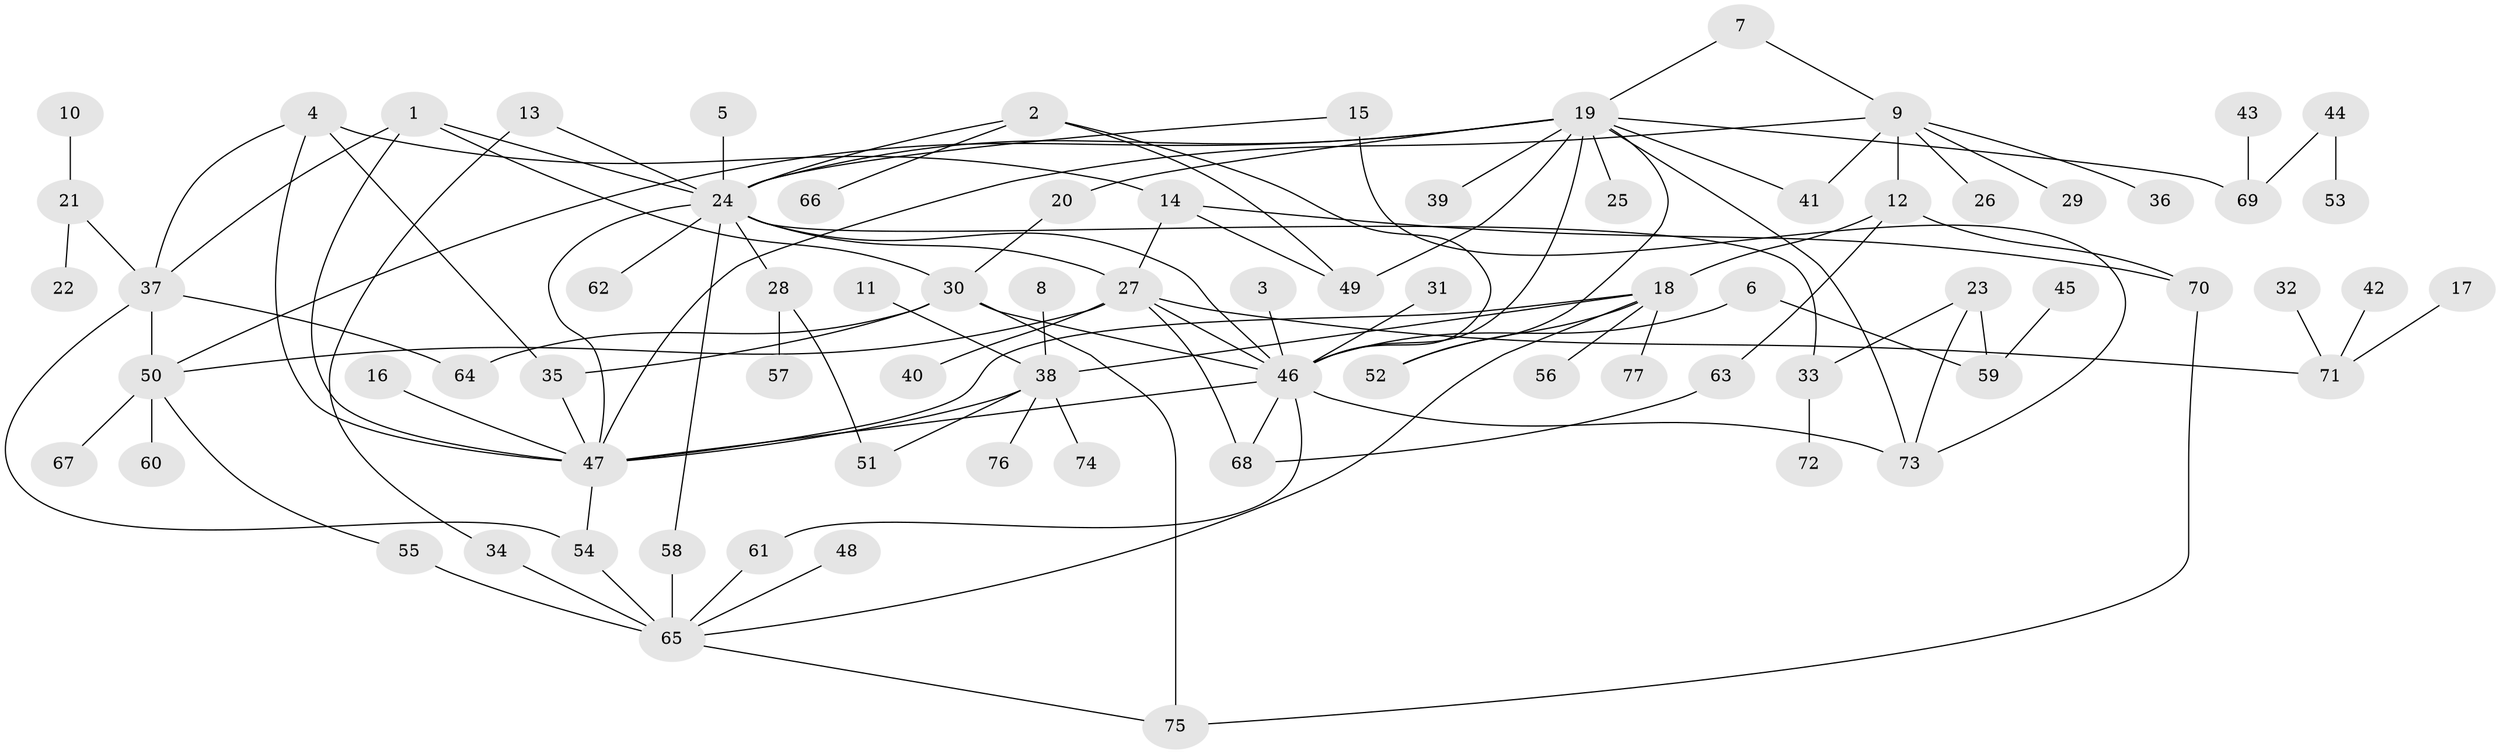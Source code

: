 // original degree distribution, {12: 0.015748031496062992, 15: 0.007874015748031496, 4: 0.07874015748031496, 5: 0.023622047244094488, 8: 0.031496062992125984, 7: 0.007874015748031496, 9: 0.007874015748031496, 2: 0.2125984251968504, 14: 0.007874015748031496, 1: 0.5039370078740157, 3: 0.07086614173228346, 6: 0.023622047244094488, 11: 0.007874015748031496}
// Generated by graph-tools (version 1.1) at 2025/36/03/04/25 23:36:56]
// undirected, 77 vertices, 113 edges
graph export_dot {
  node [color=gray90,style=filled];
  1;
  2;
  3;
  4;
  5;
  6;
  7;
  8;
  9;
  10;
  11;
  12;
  13;
  14;
  15;
  16;
  17;
  18;
  19;
  20;
  21;
  22;
  23;
  24;
  25;
  26;
  27;
  28;
  29;
  30;
  31;
  32;
  33;
  34;
  35;
  36;
  37;
  38;
  39;
  40;
  41;
  42;
  43;
  44;
  45;
  46;
  47;
  48;
  49;
  50;
  51;
  52;
  53;
  54;
  55;
  56;
  57;
  58;
  59;
  60;
  61;
  62;
  63;
  64;
  65;
  66;
  67;
  68;
  69;
  70;
  71;
  72;
  73;
  74;
  75;
  76;
  77;
  1 -- 24 [weight=1.0];
  1 -- 30 [weight=1.0];
  1 -- 37 [weight=1.0];
  1 -- 47 [weight=1.0];
  2 -- 24 [weight=1.0];
  2 -- 46 [weight=1.0];
  2 -- 49 [weight=1.0];
  2 -- 66 [weight=1.0];
  3 -- 46 [weight=1.0];
  4 -- 14 [weight=1.0];
  4 -- 35 [weight=1.0];
  4 -- 37 [weight=1.0];
  4 -- 47 [weight=1.0];
  5 -- 24 [weight=1.0];
  6 -- 46 [weight=1.0];
  6 -- 59 [weight=1.0];
  7 -- 9 [weight=1.0];
  7 -- 19 [weight=1.0];
  8 -- 38 [weight=1.0];
  9 -- 12 [weight=1.0];
  9 -- 26 [weight=1.0];
  9 -- 29 [weight=1.0];
  9 -- 36 [weight=1.0];
  9 -- 41 [weight=1.0];
  9 -- 47 [weight=1.0];
  10 -- 21 [weight=1.0];
  11 -- 38 [weight=1.0];
  12 -- 18 [weight=1.0];
  12 -- 63 [weight=1.0];
  12 -- 70 [weight=1.0];
  13 -- 24 [weight=1.0];
  13 -- 34 [weight=1.0];
  14 -- 27 [weight=1.0];
  14 -- 49 [weight=1.0];
  14 -- 70 [weight=1.0];
  15 -- 24 [weight=1.0];
  15 -- 73 [weight=1.0];
  16 -- 47 [weight=1.0];
  17 -- 71 [weight=1.0];
  18 -- 38 [weight=1.0];
  18 -- 47 [weight=1.0];
  18 -- 52 [weight=1.0];
  18 -- 56 [weight=1.0];
  18 -- 65 [weight=1.0];
  18 -- 77 [weight=1.0];
  19 -- 20 [weight=1.0];
  19 -- 24 [weight=1.0];
  19 -- 25 [weight=1.0];
  19 -- 39 [weight=1.0];
  19 -- 41 [weight=1.0];
  19 -- 46 [weight=1.0];
  19 -- 49 [weight=1.0];
  19 -- 50 [weight=1.0];
  19 -- 52 [weight=1.0];
  19 -- 69 [weight=1.0];
  19 -- 73 [weight=1.0];
  20 -- 30 [weight=1.0];
  21 -- 22 [weight=1.0];
  21 -- 37 [weight=1.0];
  23 -- 33 [weight=1.0];
  23 -- 59 [weight=1.0];
  23 -- 73 [weight=1.0];
  24 -- 27 [weight=1.0];
  24 -- 28 [weight=1.0];
  24 -- 33 [weight=1.0];
  24 -- 46 [weight=1.0];
  24 -- 47 [weight=1.0];
  24 -- 58 [weight=1.0];
  24 -- 62 [weight=1.0];
  27 -- 40 [weight=1.0];
  27 -- 46 [weight=1.0];
  27 -- 50 [weight=1.0];
  27 -- 68 [weight=1.0];
  27 -- 71 [weight=1.0];
  28 -- 51 [weight=1.0];
  28 -- 57 [weight=1.0];
  30 -- 35 [weight=1.0];
  30 -- 46 [weight=1.0];
  30 -- 64 [weight=1.0];
  30 -- 75 [weight=1.0];
  31 -- 46 [weight=1.0];
  32 -- 71 [weight=1.0];
  33 -- 72 [weight=1.0];
  34 -- 65 [weight=1.0];
  35 -- 47 [weight=1.0];
  37 -- 50 [weight=1.0];
  37 -- 54 [weight=1.0];
  37 -- 64 [weight=1.0];
  38 -- 47 [weight=1.0];
  38 -- 51 [weight=1.0];
  38 -- 74 [weight=1.0];
  38 -- 76 [weight=1.0];
  42 -- 71 [weight=1.0];
  43 -- 69 [weight=1.0];
  44 -- 53 [weight=1.0];
  44 -- 69 [weight=1.0];
  45 -- 59 [weight=1.0];
  46 -- 47 [weight=1.0];
  46 -- 61 [weight=1.0];
  46 -- 68 [weight=1.0];
  46 -- 73 [weight=1.0];
  47 -- 54 [weight=1.0];
  48 -- 65 [weight=1.0];
  50 -- 55 [weight=1.0];
  50 -- 60 [weight=1.0];
  50 -- 67 [weight=1.0];
  54 -- 65 [weight=1.0];
  55 -- 65 [weight=2.0];
  58 -- 65 [weight=1.0];
  61 -- 65 [weight=1.0];
  63 -- 68 [weight=1.0];
  65 -- 75 [weight=1.0];
  70 -- 75 [weight=1.0];
}
